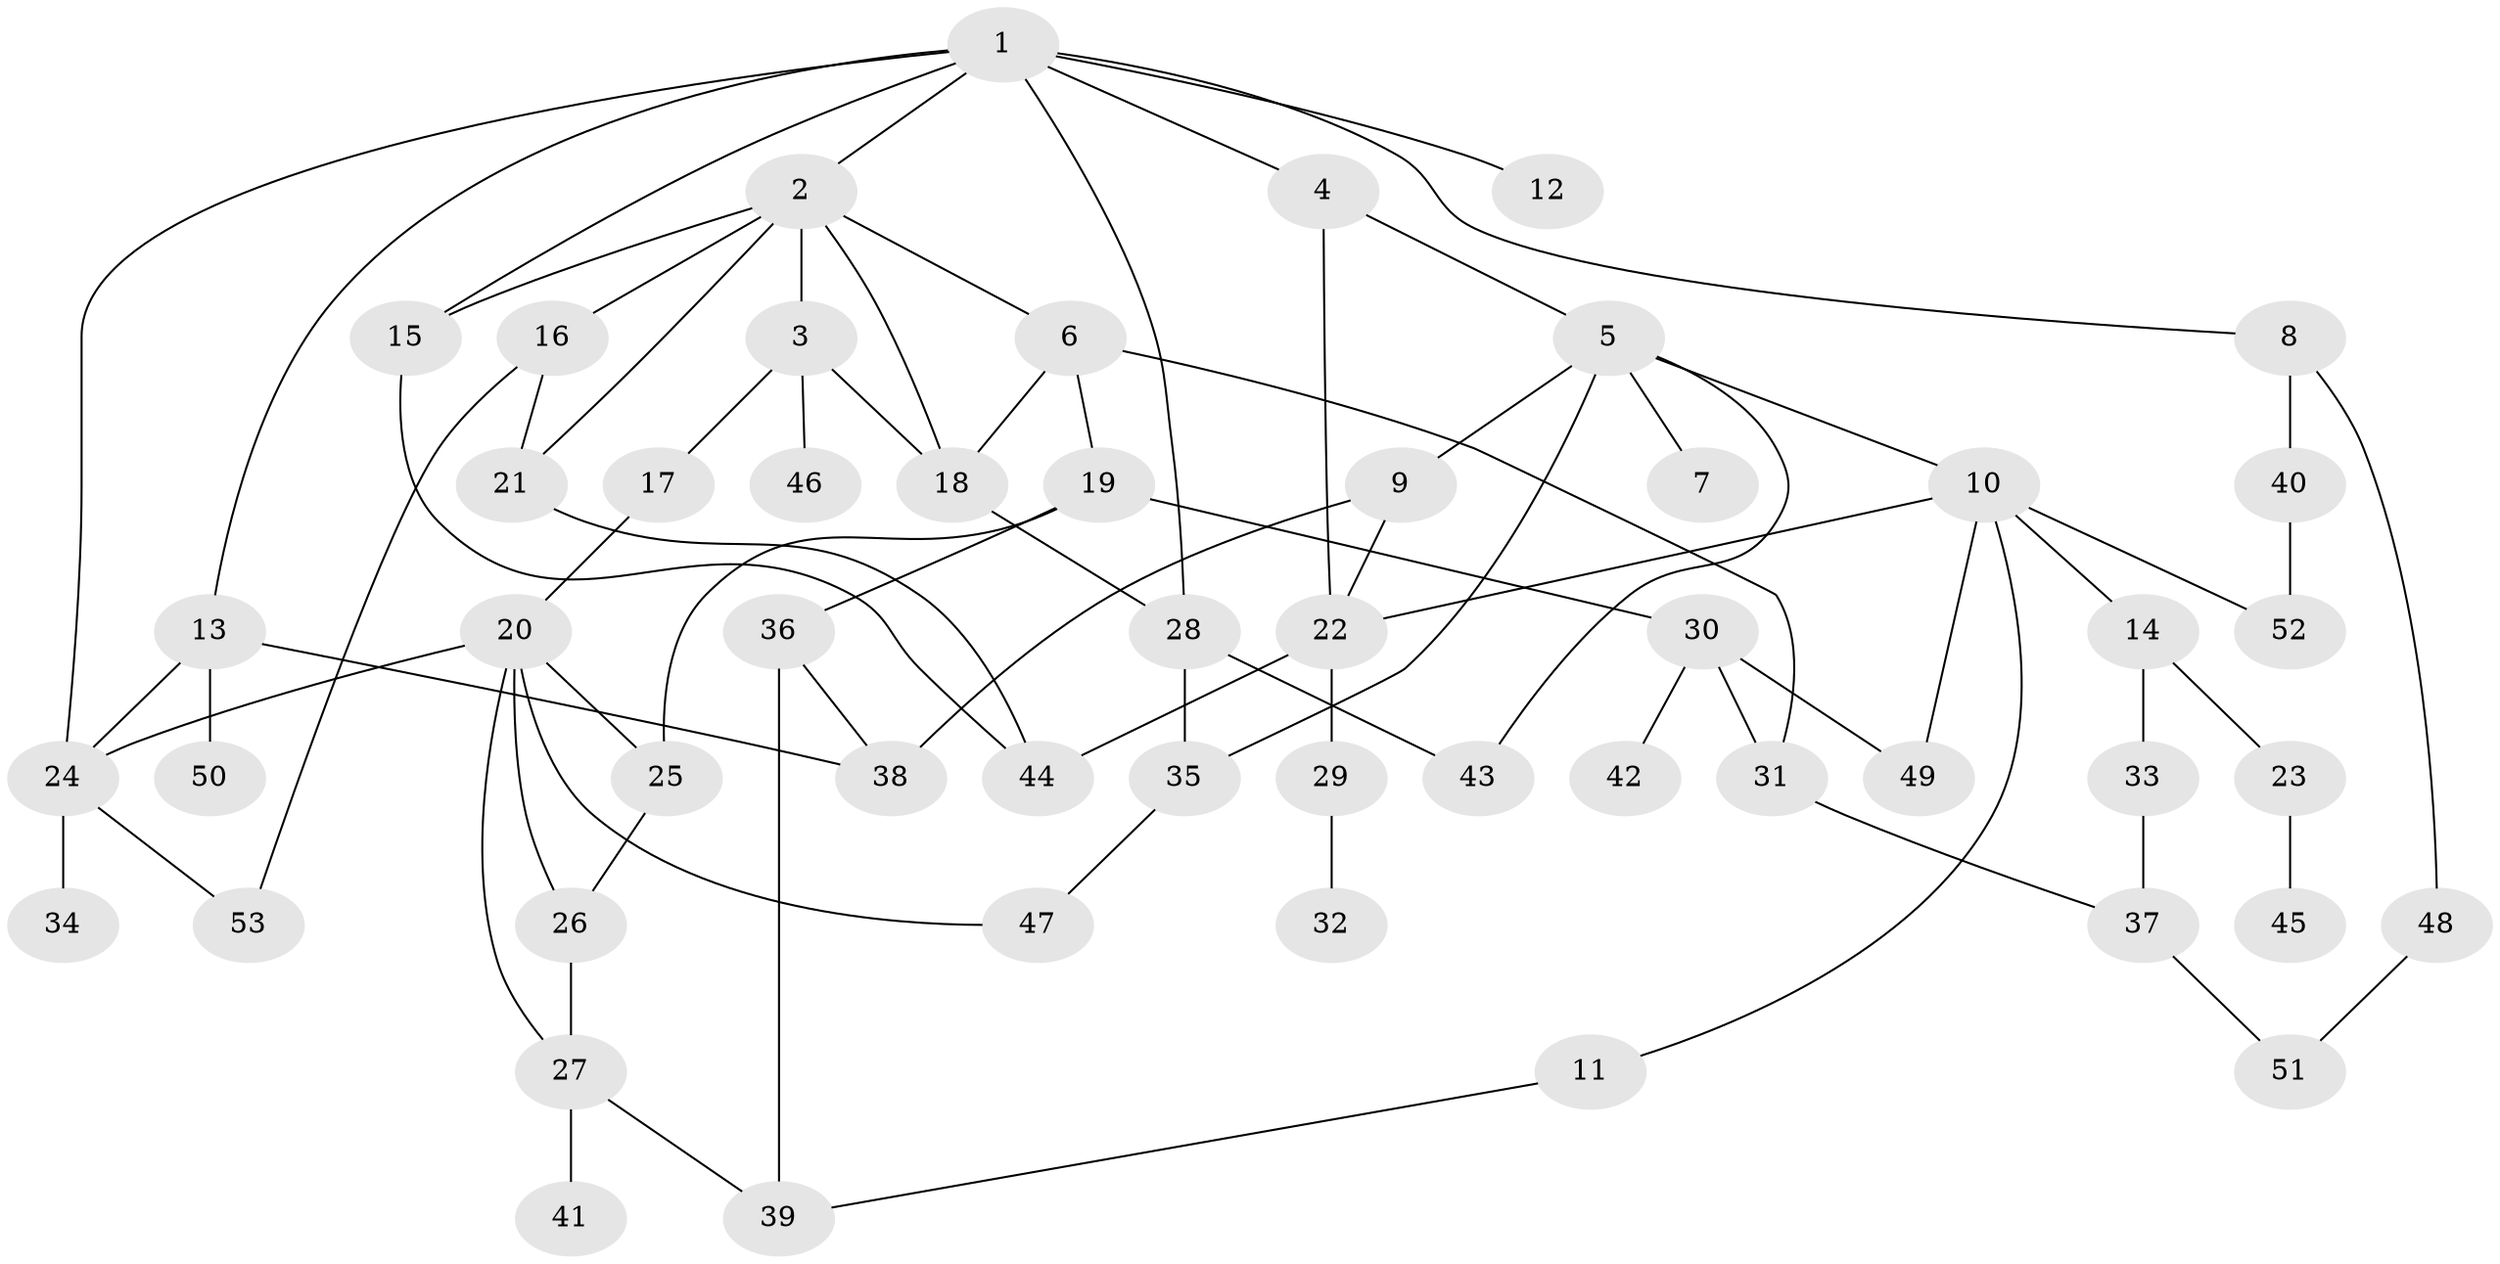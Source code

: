 // original degree distribution, {7: 0.009523809523809525, 3: 0.18095238095238095, 5: 0.05714285714285714, 6: 0.02857142857142857, 2: 0.3904761904761905, 4: 0.10476190476190476, 1: 0.22857142857142856}
// Generated by graph-tools (version 1.1) at 2025/34/03/09/25 02:34:24]
// undirected, 53 vertices, 79 edges
graph export_dot {
graph [start="1"]
  node [color=gray90,style=filled];
  1;
  2;
  3;
  4;
  5;
  6;
  7;
  8;
  9;
  10;
  11;
  12;
  13;
  14;
  15;
  16;
  17;
  18;
  19;
  20;
  21;
  22;
  23;
  24;
  25;
  26;
  27;
  28;
  29;
  30;
  31;
  32;
  33;
  34;
  35;
  36;
  37;
  38;
  39;
  40;
  41;
  42;
  43;
  44;
  45;
  46;
  47;
  48;
  49;
  50;
  51;
  52;
  53;
  1 -- 2 [weight=1.0];
  1 -- 4 [weight=1.0];
  1 -- 8 [weight=1.0];
  1 -- 12 [weight=1.0];
  1 -- 13 [weight=1.0];
  1 -- 15 [weight=1.0];
  1 -- 24 [weight=1.0];
  1 -- 28 [weight=1.0];
  2 -- 3 [weight=1.0];
  2 -- 6 [weight=1.0];
  2 -- 15 [weight=1.0];
  2 -- 16 [weight=1.0];
  2 -- 18 [weight=1.0];
  2 -- 21 [weight=1.0];
  3 -- 17 [weight=2.0];
  3 -- 18 [weight=1.0];
  3 -- 46 [weight=1.0];
  4 -- 5 [weight=1.0];
  4 -- 22 [weight=1.0];
  5 -- 7 [weight=1.0];
  5 -- 9 [weight=1.0];
  5 -- 10 [weight=1.0];
  5 -- 35 [weight=1.0];
  5 -- 43 [weight=1.0];
  6 -- 18 [weight=1.0];
  6 -- 19 [weight=1.0];
  6 -- 31 [weight=1.0];
  8 -- 40 [weight=1.0];
  8 -- 48 [weight=1.0];
  9 -- 22 [weight=1.0];
  9 -- 38 [weight=1.0];
  10 -- 11 [weight=1.0];
  10 -- 14 [weight=1.0];
  10 -- 22 [weight=1.0];
  10 -- 49 [weight=1.0];
  10 -- 52 [weight=1.0];
  11 -- 39 [weight=1.0];
  13 -- 24 [weight=1.0];
  13 -- 38 [weight=1.0];
  13 -- 50 [weight=1.0];
  14 -- 23 [weight=1.0];
  14 -- 33 [weight=1.0];
  15 -- 44 [weight=1.0];
  16 -- 21 [weight=1.0];
  16 -- 53 [weight=1.0];
  17 -- 20 [weight=1.0];
  18 -- 28 [weight=1.0];
  19 -- 25 [weight=1.0];
  19 -- 30 [weight=1.0];
  19 -- 36 [weight=1.0];
  20 -- 24 [weight=1.0];
  20 -- 25 [weight=1.0];
  20 -- 26 [weight=1.0];
  20 -- 27 [weight=1.0];
  20 -- 47 [weight=1.0];
  21 -- 44 [weight=1.0];
  22 -- 29 [weight=1.0];
  22 -- 44 [weight=1.0];
  23 -- 45 [weight=1.0];
  24 -- 34 [weight=1.0];
  24 -- 53 [weight=1.0];
  25 -- 26 [weight=1.0];
  26 -- 27 [weight=1.0];
  27 -- 39 [weight=1.0];
  27 -- 41 [weight=1.0];
  28 -- 35 [weight=1.0];
  28 -- 43 [weight=1.0];
  29 -- 32 [weight=1.0];
  30 -- 31 [weight=2.0];
  30 -- 42 [weight=1.0];
  30 -- 49 [weight=1.0];
  31 -- 37 [weight=1.0];
  33 -- 37 [weight=1.0];
  35 -- 47 [weight=1.0];
  36 -- 38 [weight=1.0];
  36 -- 39 [weight=1.0];
  37 -- 51 [weight=1.0];
  40 -- 52 [weight=1.0];
  48 -- 51 [weight=1.0];
}
